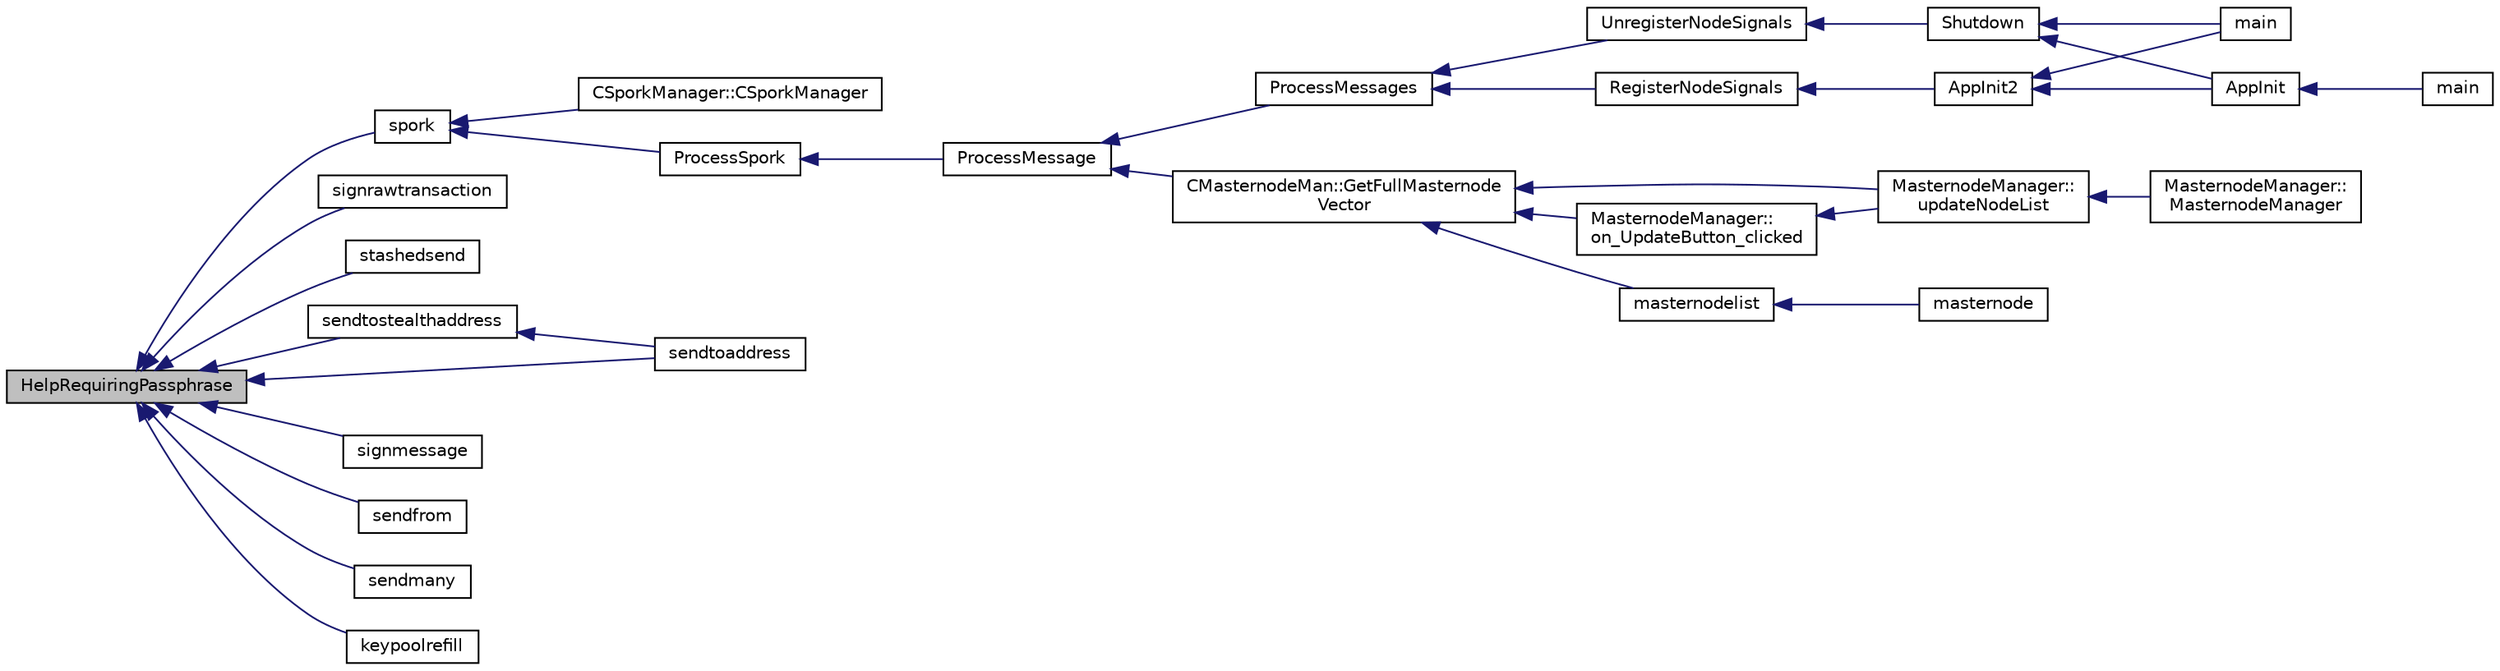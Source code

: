 digraph "HelpRequiringPassphrase"
{
  edge [fontname="Helvetica",fontsize="10",labelfontname="Helvetica",labelfontsize="10"];
  node [fontname="Helvetica",fontsize="10",shape=record];
  rankdir="LR";
  Node823 [label="HelpRequiringPassphrase",height=0.2,width=0.4,color="black", fillcolor="grey75", style="filled", fontcolor="black"];
  Node823 -> Node824 [dir="back",color="midnightblue",fontsize="10",style="solid",fontname="Helvetica"];
  Node824 [label="spork",height=0.2,width=0.4,color="black", fillcolor="white", style="filled",URL="$db/d48/rpcmisc_8cpp.html#a8dcc7f3e5749bbd1dad163b85d0abdcb"];
  Node824 -> Node825 [dir="back",color="midnightblue",fontsize="10",style="solid",fontname="Helvetica"];
  Node825 [label="ProcessSpork",height=0.2,width=0.4,color="black", fillcolor="white", style="filled",URL="$d0/d24/spork_8h.html#a3f9c24c1f4c012152fb4422ca981610a"];
  Node825 -> Node826 [dir="back",color="midnightblue",fontsize="10",style="solid",fontname="Helvetica"];
  Node826 [label="ProcessMessage",height=0.2,width=0.4,color="black", fillcolor="white", style="filled",URL="$df/d0a/main_8cpp.html#a8ba92b1a4bce3c835e887a9073d17d8e"];
  Node826 -> Node827 [dir="back",color="midnightblue",fontsize="10",style="solid",fontname="Helvetica"];
  Node827 [label="ProcessMessages",height=0.2,width=0.4,color="black", fillcolor="white", style="filled",URL="$d4/dbf/main_8h.html#a196f9318f02448b85b28d612698934fd"];
  Node827 -> Node828 [dir="back",color="midnightblue",fontsize="10",style="solid",fontname="Helvetica"];
  Node828 [label="RegisterNodeSignals",height=0.2,width=0.4,color="black", fillcolor="white", style="filled",URL="$d4/dbf/main_8h.html#ab02615ff65f91d69f8d786ec900baa8a",tooltip="Register with a network node to receive its signals. "];
  Node828 -> Node829 [dir="back",color="midnightblue",fontsize="10",style="solid",fontname="Helvetica"];
  Node829 [label="AppInit2",height=0.2,width=0.4,color="black", fillcolor="white", style="filled",URL="$d8/dc0/init_8h.html#a1a4c1bfbf6ba1db77e988b89b9cadfd3",tooltip="Initialize ion. "];
  Node829 -> Node830 [dir="back",color="midnightblue",fontsize="10",style="solid",fontname="Helvetica"];
  Node830 [label="AppInit",height=0.2,width=0.4,color="black", fillcolor="white", style="filled",URL="$d4/d35/iond_8cpp.html#ac59316b767e6984e1285f0531275286b"];
  Node830 -> Node831 [dir="back",color="midnightblue",fontsize="10",style="solid",fontname="Helvetica"];
  Node831 [label="main",height=0.2,width=0.4,color="black", fillcolor="white", style="filled",URL="$d4/d35/iond_8cpp.html#a0ddf1224851353fc92bfbff6f499fa97"];
  Node829 -> Node832 [dir="back",color="midnightblue",fontsize="10",style="solid",fontname="Helvetica"];
  Node832 [label="main",height=0.2,width=0.4,color="black", fillcolor="white", style="filled",URL="$d5/d2d/ion_8cpp.html#a0ddf1224851353fc92bfbff6f499fa97"];
  Node827 -> Node833 [dir="back",color="midnightblue",fontsize="10",style="solid",fontname="Helvetica"];
  Node833 [label="UnregisterNodeSignals",height=0.2,width=0.4,color="black", fillcolor="white", style="filled",URL="$d4/dbf/main_8h.html#a3ef0cc6e9d9d6435ee2a5569244d6ebd",tooltip="Unregister a network node. "];
  Node833 -> Node834 [dir="back",color="midnightblue",fontsize="10",style="solid",fontname="Helvetica"];
  Node834 [label="Shutdown",height=0.2,width=0.4,color="black", fillcolor="white", style="filled",URL="$d8/dc0/init_8h.html#ac5f038c2b480cf9ef5e19e3eba8dbaf9"];
  Node834 -> Node830 [dir="back",color="midnightblue",fontsize="10",style="solid",fontname="Helvetica"];
  Node834 -> Node832 [dir="back",color="midnightblue",fontsize="10",style="solid",fontname="Helvetica"];
  Node826 -> Node835 [dir="back",color="midnightblue",fontsize="10",style="solid",fontname="Helvetica"];
  Node835 [label="CMasternodeMan::GetFullMasternode\lVector",height=0.2,width=0.4,color="black", fillcolor="white", style="filled",URL="$dc/d6b/class_c_masternode_man.html#ab39e213a7601e1bef2eba1d5d63206f5"];
  Node835 -> Node836 [dir="back",color="midnightblue",fontsize="10",style="solid",fontname="Helvetica"];
  Node836 [label="MasternodeManager::\lupdateNodeList",height=0.2,width=0.4,color="black", fillcolor="white", style="filled",URL="$d9/d70/class_masternode_manager.html#a5485a8bd6ccf673027165cc1207dfae9"];
  Node836 -> Node837 [dir="back",color="midnightblue",fontsize="10",style="solid",fontname="Helvetica"];
  Node837 [label="MasternodeManager::\lMasternodeManager",height=0.2,width=0.4,color="black", fillcolor="white", style="filled",URL="$d9/d70/class_masternode_manager.html#ad18cb99065e056e6b791e2356de826bf"];
  Node835 -> Node838 [dir="back",color="midnightblue",fontsize="10",style="solid",fontname="Helvetica"];
  Node838 [label="MasternodeManager::\lon_UpdateButton_clicked",height=0.2,width=0.4,color="black", fillcolor="white", style="filled",URL="$d9/d70/class_masternode_manager.html#ae8d07b4d869e3eb09fe1be445eff0430"];
  Node838 -> Node836 [dir="back",color="midnightblue",fontsize="10",style="solid",fontname="Helvetica"];
  Node835 -> Node839 [dir="back",color="midnightblue",fontsize="10",style="solid",fontname="Helvetica"];
  Node839 [label="masternodelist",height=0.2,width=0.4,color="black", fillcolor="white", style="filled",URL="$d5/d6b/rpcstashedsend_8cpp.html#a3a7ed7e37f21eb2912afc6e776f7236c"];
  Node839 -> Node840 [dir="back",color="midnightblue",fontsize="10",style="solid",fontname="Helvetica"];
  Node840 [label="masternode",height=0.2,width=0.4,color="black", fillcolor="white", style="filled",URL="$d5/d6b/rpcstashedsend_8cpp.html#a30609e443aeb47c29ed0878d16b1b5e1"];
  Node824 -> Node841 [dir="back",color="midnightblue",fontsize="10",style="solid",fontname="Helvetica"];
  Node841 [label="CSporkManager::CSporkManager",height=0.2,width=0.4,color="black", fillcolor="white", style="filled",URL="$d2/d5e/class_c_spork_manager.html#af25ba284196ede7288bc9855e7f8a8a5"];
  Node823 -> Node842 [dir="back",color="midnightblue",fontsize="10",style="solid",fontname="Helvetica"];
  Node842 [label="signrawtransaction",height=0.2,width=0.4,color="black", fillcolor="white", style="filled",URL="$dc/da8/rpcrawtransaction_8cpp.html#aa0d151e35c0ad5ec82df451a833aeadb"];
  Node823 -> Node843 [dir="back",color="midnightblue",fontsize="10",style="solid",fontname="Helvetica"];
  Node843 [label="stashedsend",height=0.2,width=0.4,color="black", fillcolor="white", style="filled",URL="$d5/d6b/rpcstashedsend_8cpp.html#a5a7cb1ad55aeaa8bcbb5172e9153a75a"];
  Node823 -> Node844 [dir="back",color="midnightblue",fontsize="10",style="solid",fontname="Helvetica"];
  Node844 [label="sendtoaddress",height=0.2,width=0.4,color="black", fillcolor="white", style="filled",URL="$df/d1d/rpcwallet_8cpp.html#a134064858f9cfa4775a6ae34cac2b133"];
  Node823 -> Node845 [dir="back",color="midnightblue",fontsize="10",style="solid",fontname="Helvetica"];
  Node845 [label="signmessage",height=0.2,width=0.4,color="black", fillcolor="white", style="filled",URL="$df/d1d/rpcwallet_8cpp.html#a315b42a2c859c4b50a54c1b05984928c"];
  Node823 -> Node846 [dir="back",color="midnightblue",fontsize="10",style="solid",fontname="Helvetica"];
  Node846 [label="sendfrom",height=0.2,width=0.4,color="black", fillcolor="white", style="filled",URL="$df/d1d/rpcwallet_8cpp.html#a845eaefd9ec7752b1145c183205524d0"];
  Node823 -> Node847 [dir="back",color="midnightblue",fontsize="10",style="solid",fontname="Helvetica"];
  Node847 [label="sendmany",height=0.2,width=0.4,color="black", fillcolor="white", style="filled",URL="$df/d1d/rpcwallet_8cpp.html#adeb5f23f20fb4e589dab23cadf75c92d"];
  Node823 -> Node848 [dir="back",color="midnightblue",fontsize="10",style="solid",fontname="Helvetica"];
  Node848 [label="keypoolrefill",height=0.2,width=0.4,color="black", fillcolor="white", style="filled",URL="$df/d1d/rpcwallet_8cpp.html#afe8615fcf2c8e5319166c2fa8c638e08"];
  Node823 -> Node849 [dir="back",color="midnightblue",fontsize="10",style="solid",fontname="Helvetica"];
  Node849 [label="sendtostealthaddress",height=0.2,width=0.4,color="black", fillcolor="white", style="filled",URL="$df/d1d/rpcwallet_8cpp.html#ad901105908c7eea072067a49643a906e"];
  Node849 -> Node844 [dir="back",color="midnightblue",fontsize="10",style="solid",fontname="Helvetica"];
}
